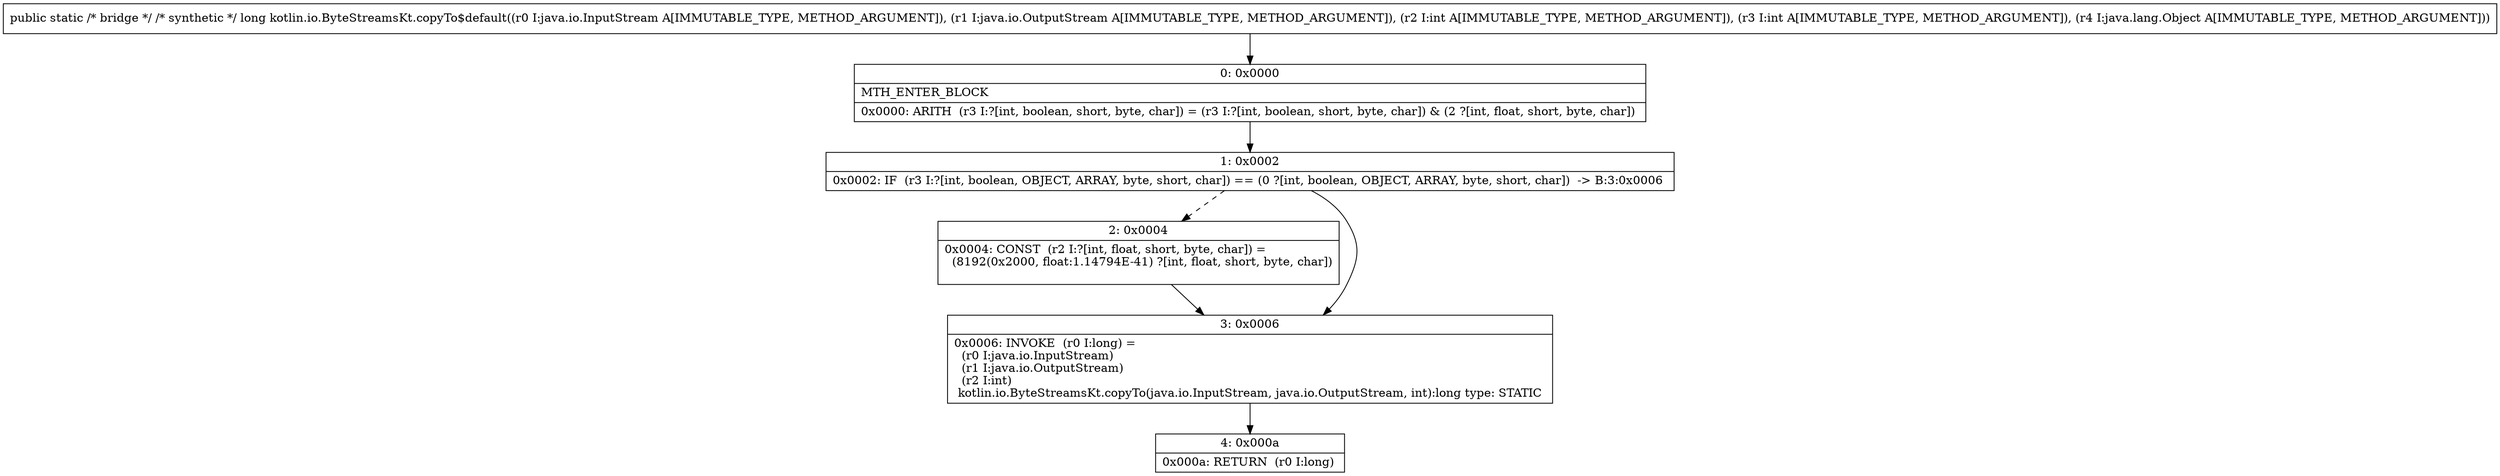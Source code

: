 digraph "CFG forkotlin.io.ByteStreamsKt.copyTo$default(Ljava\/io\/InputStream;Ljava\/io\/OutputStream;IILjava\/lang\/Object;)J" {
Node_0 [shape=record,label="{0\:\ 0x0000|MTH_ENTER_BLOCK\l|0x0000: ARITH  (r3 I:?[int, boolean, short, byte, char]) = (r3 I:?[int, boolean, short, byte, char]) & (2 ?[int, float, short, byte, char]) \l}"];
Node_1 [shape=record,label="{1\:\ 0x0002|0x0002: IF  (r3 I:?[int, boolean, OBJECT, ARRAY, byte, short, char]) == (0 ?[int, boolean, OBJECT, ARRAY, byte, short, char])  \-\> B:3:0x0006 \l}"];
Node_2 [shape=record,label="{2\:\ 0x0004|0x0004: CONST  (r2 I:?[int, float, short, byte, char]) = \l  (8192(0x2000, float:1.14794E\-41) ?[int, float, short, byte, char])\l \l}"];
Node_3 [shape=record,label="{3\:\ 0x0006|0x0006: INVOKE  (r0 I:long) = \l  (r0 I:java.io.InputStream)\l  (r1 I:java.io.OutputStream)\l  (r2 I:int)\l kotlin.io.ByteStreamsKt.copyTo(java.io.InputStream, java.io.OutputStream, int):long type: STATIC \l}"];
Node_4 [shape=record,label="{4\:\ 0x000a|0x000a: RETURN  (r0 I:long) \l}"];
MethodNode[shape=record,label="{public static \/* bridge *\/ \/* synthetic *\/ long kotlin.io.ByteStreamsKt.copyTo$default((r0 I:java.io.InputStream A[IMMUTABLE_TYPE, METHOD_ARGUMENT]), (r1 I:java.io.OutputStream A[IMMUTABLE_TYPE, METHOD_ARGUMENT]), (r2 I:int A[IMMUTABLE_TYPE, METHOD_ARGUMENT]), (r3 I:int A[IMMUTABLE_TYPE, METHOD_ARGUMENT]), (r4 I:java.lang.Object A[IMMUTABLE_TYPE, METHOD_ARGUMENT])) }"];
MethodNode -> Node_0;
Node_0 -> Node_1;
Node_1 -> Node_2[style=dashed];
Node_1 -> Node_3;
Node_2 -> Node_3;
Node_3 -> Node_4;
}

